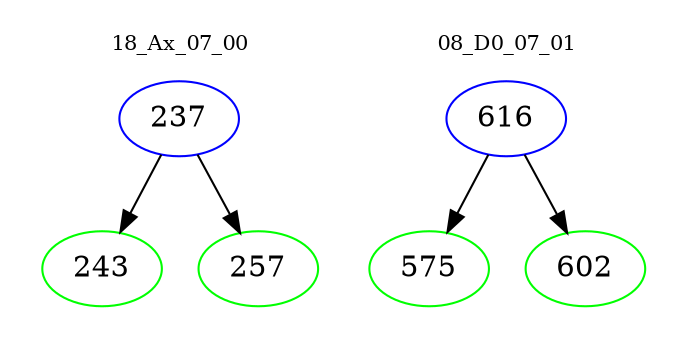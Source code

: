 digraph{
subgraph cluster_0 {
color = white
label = "18_Ax_07_00";
fontsize=10;
T0_237 [label="237", color="blue"]
T0_237 -> T0_243 [color="black"]
T0_243 [label="243", color="green"]
T0_237 -> T0_257 [color="black"]
T0_257 [label="257", color="green"]
}
subgraph cluster_1 {
color = white
label = "08_D0_07_01";
fontsize=10;
T1_616 [label="616", color="blue"]
T1_616 -> T1_575 [color="black"]
T1_575 [label="575", color="green"]
T1_616 -> T1_602 [color="black"]
T1_602 [label="602", color="green"]
}
}
